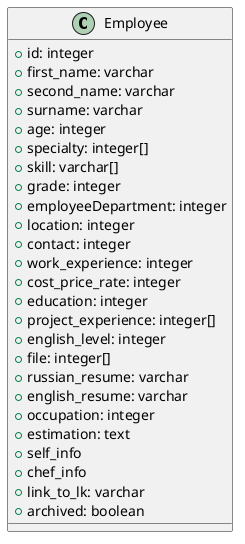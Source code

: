 @startuml
class Employee {
    +id: integer
    +first_name: varchar
    +second_name: varchar
    +surname: varchar
    +age: integer
    +specialty: integer[]
    +skill: varchar[]
    +grade: integer
    +employeeDepartment: integer
    +location: integer
    +contact: integer
    +work_experience: integer
'    ставка себестоимости
    +cost_price_rate: integer
    +education: integer
    +project_experience: integer[]
    +english_level: integer
'    Файлы (Файл категории Сертификат, обязательно должен
'    иметь тестовое описание, и попадать в поисковую выдачу
'    при поиске по сертификатам)
    +file: integer[]
'    линки для автогенерации резюме, не хранятся в БД,
'    только формируются и выдаются в карточке
    +russian_resume: varchar
    +english_resume: varchar
'    статус занятости формировать в виде таблицы,
'    в БД хранить в виде отдельной таблицы
    +occupation: integer
'    Блок с информацией по оценке ресурса
    +estimation: text
'    Блок с дополнительной информацией и комментариями,
'    для выгрузки в резюме – заполняется сотрудником
    +self_info
'    Блок с дополнительной информацией и комментариями,
'    заполняется только руководителем и видно
'    вверх по иерархии
    +chef_info
    +link_to_lk: varchar
    +archived: boolean
}
@enduml
